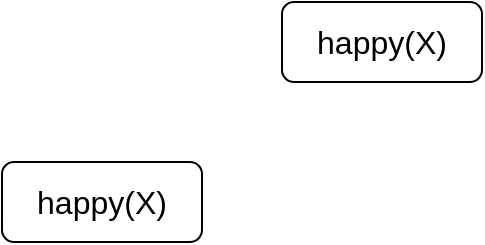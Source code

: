 <mxfile version="27.1.5">
  <diagram name="Page-1" id="Gl2jCaP9bbSme_lUPITL">
    <mxGraphModel dx="1360" dy="759" grid="1" gridSize="10" guides="1" tooltips="1" connect="1" arrows="1" fold="1" page="1" pageScale="1" pageWidth="827" pageHeight="1169" math="0" shadow="0">
      <root>
        <mxCell id="0" />
        <mxCell id="1" parent="0" />
        <mxCell id="6M8rPEp0kU80IcHtNM8z-1" value="&lt;font style=&quot;font-size: 16px;&quot;&gt;happy(X)&lt;/font&gt;" style="rounded=1;whiteSpace=wrap;html=1;" vertex="1" parent="1">
          <mxGeometry x="310" y="100" width="100" height="40" as="geometry" />
        </mxCell>
        <mxCell id="6M8rPEp0kU80IcHtNM8z-2" value="&lt;font style=&quot;font-size: 16px;&quot;&gt;happy(X)&lt;/font&gt;" style="rounded=1;whiteSpace=wrap;html=1;" vertex="1" parent="1">
          <mxGeometry x="170" y="180" width="100" height="40" as="geometry" />
        </mxCell>
      </root>
    </mxGraphModel>
  </diagram>
</mxfile>
